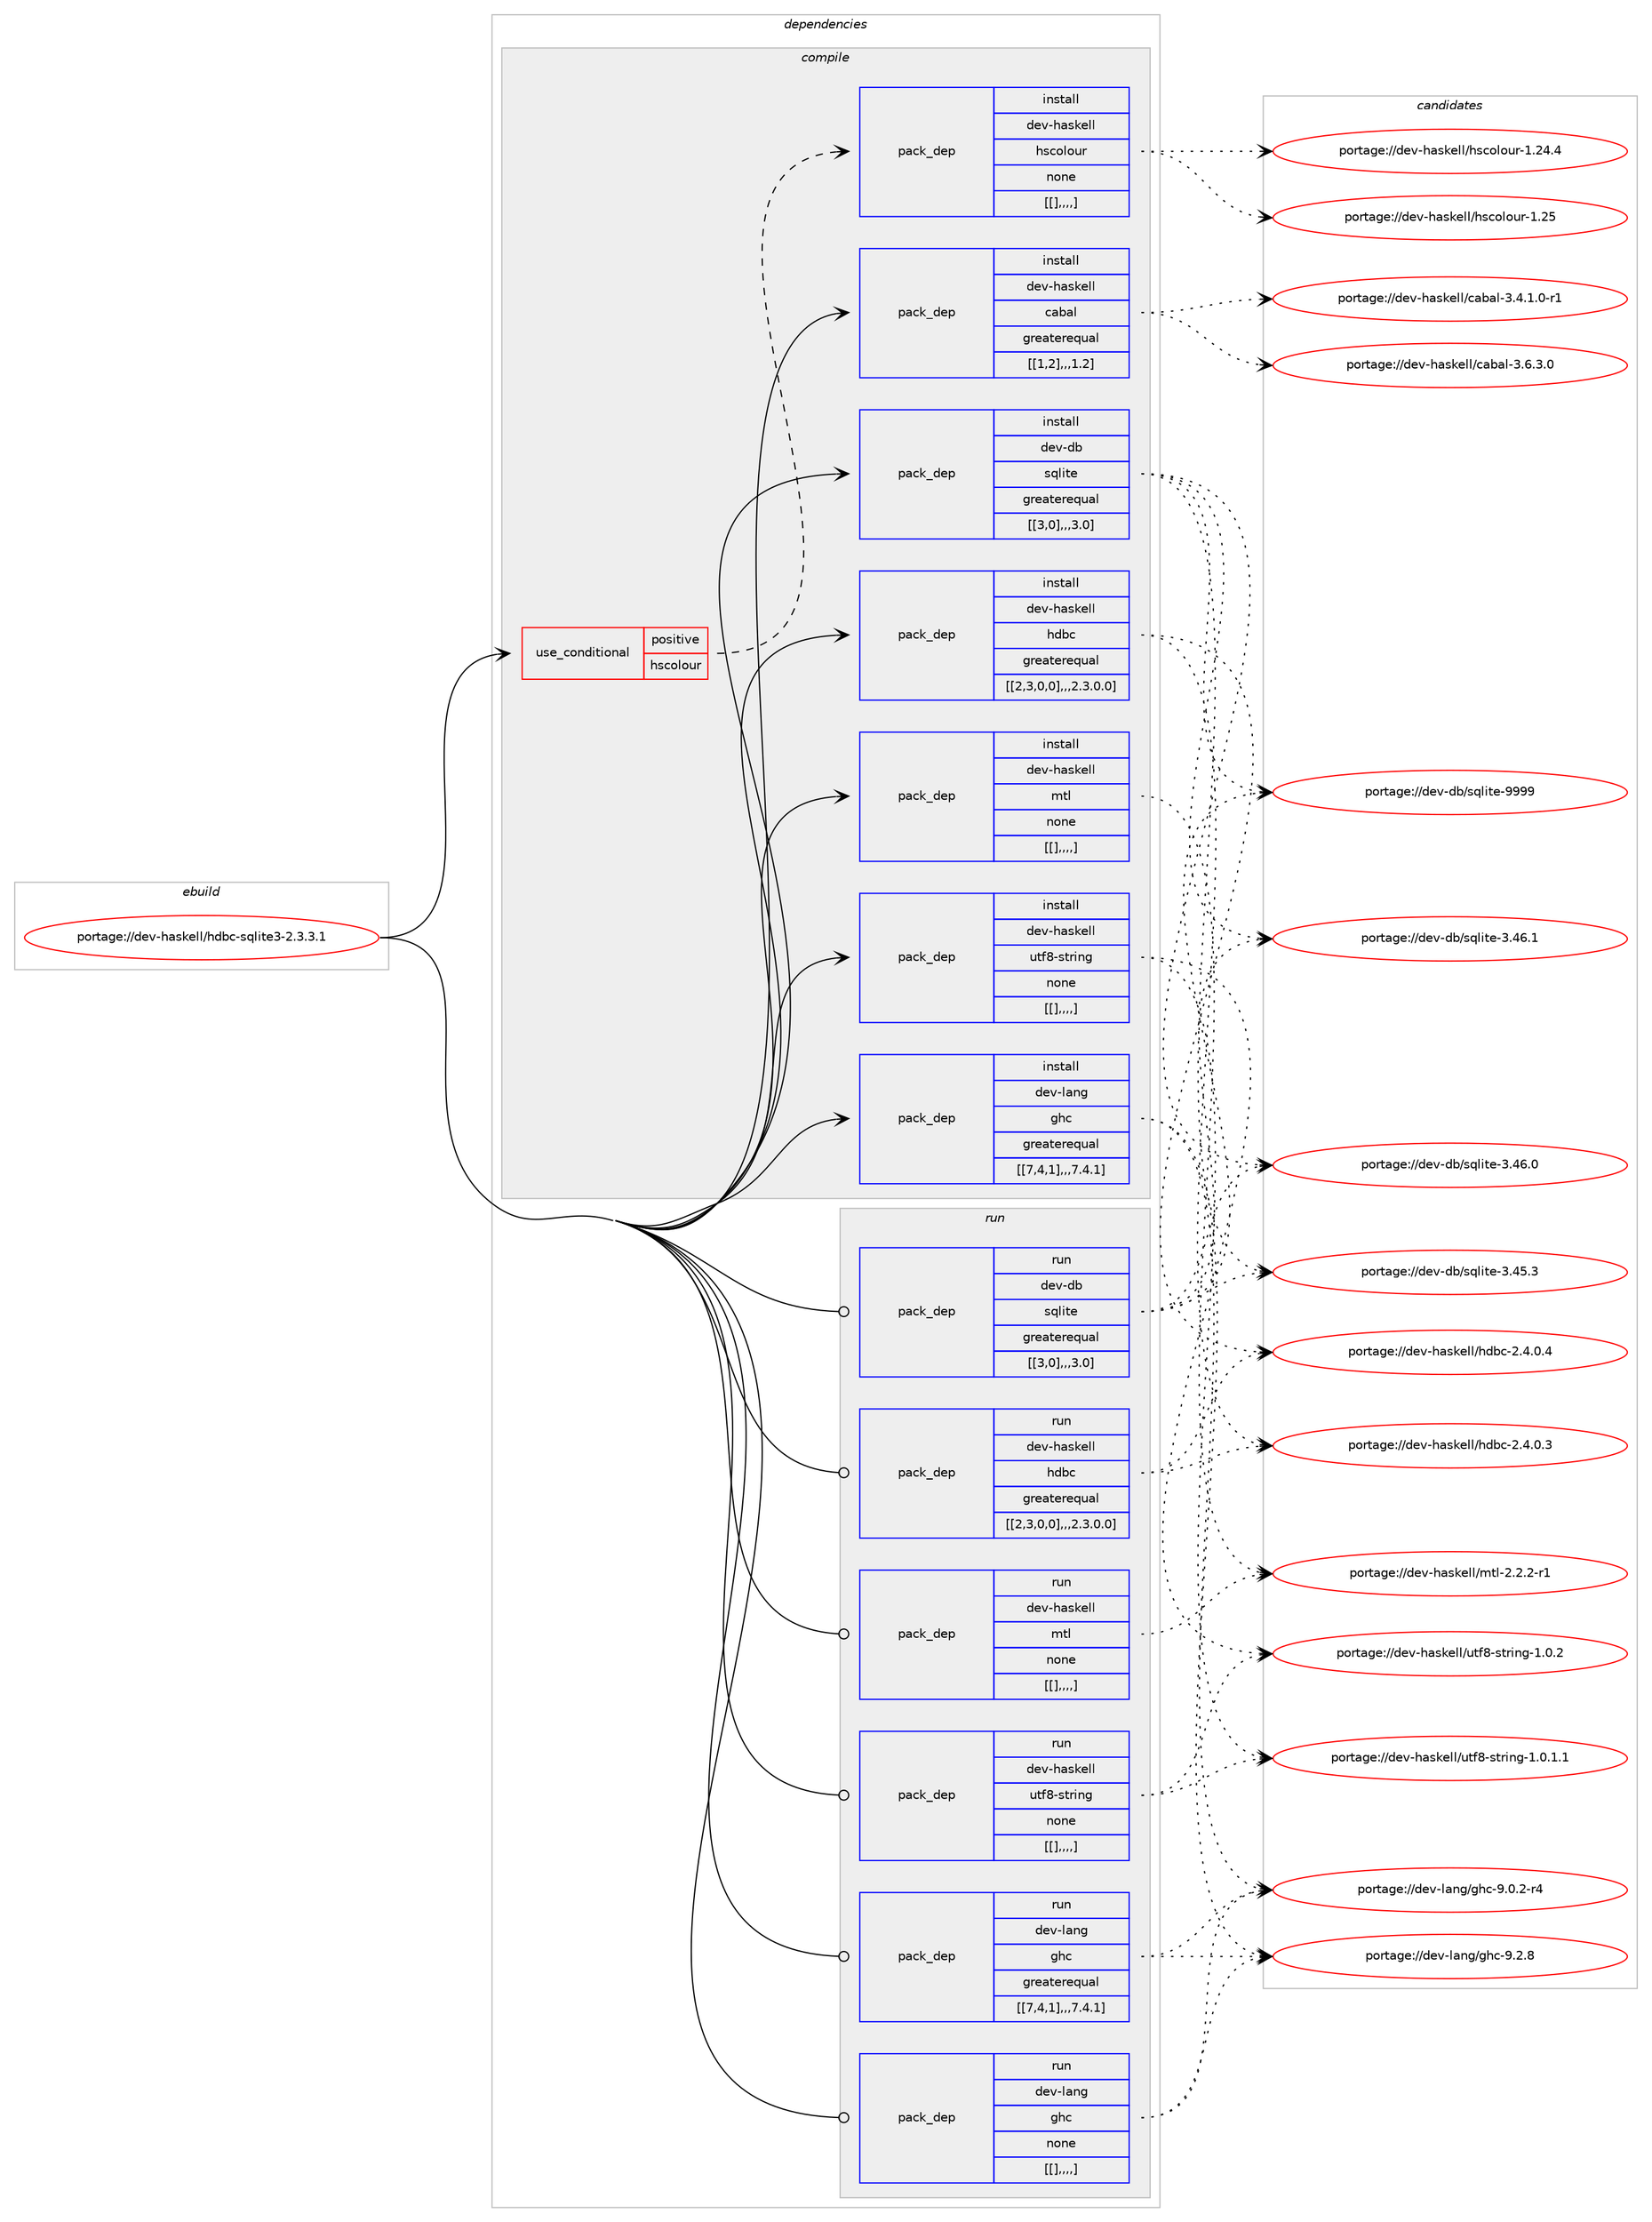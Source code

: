 digraph prolog {

# *************
# Graph options
# *************

newrank=true;
concentrate=true;
compound=true;
graph [rankdir=LR,fontname=Helvetica,fontsize=10,ranksep=1.5];#, ranksep=2.5, nodesep=0.2];
edge  [arrowhead=vee];
node  [fontname=Helvetica,fontsize=10];

# **********
# The ebuild
# **********

subgraph cluster_leftcol {
color=gray;
label=<<i>ebuild</i>>;
id [label="portage://dev-haskell/hdbc-sqlite3-2.3.3.1", color=red, width=4, href="../dev-haskell/hdbc-sqlite3-2.3.3.1.svg"];
}

# ****************
# The dependencies
# ****************

subgraph cluster_midcol {
color=gray;
label=<<i>dependencies</i>>;
subgraph cluster_compile {
fillcolor="#eeeeee";
style=filled;
label=<<i>compile</i>>;
subgraph cond20908 {
dependency81652 [label=<<TABLE BORDER="0" CELLBORDER="1" CELLSPACING="0" CELLPADDING="4"><TR><TD ROWSPAN="3" CELLPADDING="10">use_conditional</TD></TR><TR><TD>positive</TD></TR><TR><TD>hscolour</TD></TR></TABLE>>, shape=none, color=red];
subgraph pack59754 {
dependency81653 [label=<<TABLE BORDER="0" CELLBORDER="1" CELLSPACING="0" CELLPADDING="4" WIDTH="220"><TR><TD ROWSPAN="6" CELLPADDING="30">pack_dep</TD></TR><TR><TD WIDTH="110">install</TD></TR><TR><TD>dev-haskell</TD></TR><TR><TD>hscolour</TD></TR><TR><TD>none</TD></TR><TR><TD>[[],,,,]</TD></TR></TABLE>>, shape=none, color=blue];
}
dependency81652:e -> dependency81653:w [weight=20,style="dashed",arrowhead="vee"];
}
id:e -> dependency81652:w [weight=20,style="solid",arrowhead="vee"];
subgraph pack59755 {
dependency81654 [label=<<TABLE BORDER="0" CELLBORDER="1" CELLSPACING="0" CELLPADDING="4" WIDTH="220"><TR><TD ROWSPAN="6" CELLPADDING="30">pack_dep</TD></TR><TR><TD WIDTH="110">install</TD></TR><TR><TD>dev-db</TD></TR><TR><TD>sqlite</TD></TR><TR><TD>greaterequal</TD></TR><TR><TD>[[3,0],,,3.0]</TD></TR></TABLE>>, shape=none, color=blue];
}
id:e -> dependency81654:w [weight=20,style="solid",arrowhead="vee"];
subgraph pack59756 {
dependency81655 [label=<<TABLE BORDER="0" CELLBORDER="1" CELLSPACING="0" CELLPADDING="4" WIDTH="220"><TR><TD ROWSPAN="6" CELLPADDING="30">pack_dep</TD></TR><TR><TD WIDTH="110">install</TD></TR><TR><TD>dev-haskell</TD></TR><TR><TD>cabal</TD></TR><TR><TD>greaterequal</TD></TR><TR><TD>[[1,2],,,1.2]</TD></TR></TABLE>>, shape=none, color=blue];
}
id:e -> dependency81655:w [weight=20,style="solid",arrowhead="vee"];
subgraph pack59757 {
dependency81656 [label=<<TABLE BORDER="0" CELLBORDER="1" CELLSPACING="0" CELLPADDING="4" WIDTH="220"><TR><TD ROWSPAN="6" CELLPADDING="30">pack_dep</TD></TR><TR><TD WIDTH="110">install</TD></TR><TR><TD>dev-haskell</TD></TR><TR><TD>hdbc</TD></TR><TR><TD>greaterequal</TD></TR><TR><TD>[[2,3,0,0],,,2.3.0.0]</TD></TR></TABLE>>, shape=none, color=blue];
}
id:e -> dependency81656:w [weight=20,style="solid",arrowhead="vee"];
subgraph pack59758 {
dependency81657 [label=<<TABLE BORDER="0" CELLBORDER="1" CELLSPACING="0" CELLPADDING="4" WIDTH="220"><TR><TD ROWSPAN="6" CELLPADDING="30">pack_dep</TD></TR><TR><TD WIDTH="110">install</TD></TR><TR><TD>dev-haskell</TD></TR><TR><TD>mtl</TD></TR><TR><TD>none</TD></TR><TR><TD>[[],,,,]</TD></TR></TABLE>>, shape=none, color=blue];
}
id:e -> dependency81657:w [weight=20,style="solid",arrowhead="vee"];
subgraph pack59759 {
dependency81658 [label=<<TABLE BORDER="0" CELLBORDER="1" CELLSPACING="0" CELLPADDING="4" WIDTH="220"><TR><TD ROWSPAN="6" CELLPADDING="30">pack_dep</TD></TR><TR><TD WIDTH="110">install</TD></TR><TR><TD>dev-haskell</TD></TR><TR><TD>utf8-string</TD></TR><TR><TD>none</TD></TR><TR><TD>[[],,,,]</TD></TR></TABLE>>, shape=none, color=blue];
}
id:e -> dependency81658:w [weight=20,style="solid",arrowhead="vee"];
subgraph pack59760 {
dependency81659 [label=<<TABLE BORDER="0" CELLBORDER="1" CELLSPACING="0" CELLPADDING="4" WIDTH="220"><TR><TD ROWSPAN="6" CELLPADDING="30">pack_dep</TD></TR><TR><TD WIDTH="110">install</TD></TR><TR><TD>dev-lang</TD></TR><TR><TD>ghc</TD></TR><TR><TD>greaterequal</TD></TR><TR><TD>[[7,4,1],,,7.4.1]</TD></TR></TABLE>>, shape=none, color=blue];
}
id:e -> dependency81659:w [weight=20,style="solid",arrowhead="vee"];
}
subgraph cluster_compileandrun {
fillcolor="#eeeeee";
style=filled;
label=<<i>compile and run</i>>;
}
subgraph cluster_run {
fillcolor="#eeeeee";
style=filled;
label=<<i>run</i>>;
subgraph pack59761 {
dependency81660 [label=<<TABLE BORDER="0" CELLBORDER="1" CELLSPACING="0" CELLPADDING="4" WIDTH="220"><TR><TD ROWSPAN="6" CELLPADDING="30">pack_dep</TD></TR><TR><TD WIDTH="110">run</TD></TR><TR><TD>dev-db</TD></TR><TR><TD>sqlite</TD></TR><TR><TD>greaterequal</TD></TR><TR><TD>[[3,0],,,3.0]</TD></TR></TABLE>>, shape=none, color=blue];
}
id:e -> dependency81660:w [weight=20,style="solid",arrowhead="odot"];
subgraph pack59762 {
dependency81661 [label=<<TABLE BORDER="0" CELLBORDER="1" CELLSPACING="0" CELLPADDING="4" WIDTH="220"><TR><TD ROWSPAN="6" CELLPADDING="30">pack_dep</TD></TR><TR><TD WIDTH="110">run</TD></TR><TR><TD>dev-haskell</TD></TR><TR><TD>hdbc</TD></TR><TR><TD>greaterequal</TD></TR><TR><TD>[[2,3,0,0],,,2.3.0.0]</TD></TR></TABLE>>, shape=none, color=blue];
}
id:e -> dependency81661:w [weight=20,style="solid",arrowhead="odot"];
subgraph pack59763 {
dependency81662 [label=<<TABLE BORDER="0" CELLBORDER="1" CELLSPACING="0" CELLPADDING="4" WIDTH="220"><TR><TD ROWSPAN="6" CELLPADDING="30">pack_dep</TD></TR><TR><TD WIDTH="110">run</TD></TR><TR><TD>dev-haskell</TD></TR><TR><TD>mtl</TD></TR><TR><TD>none</TD></TR><TR><TD>[[],,,,]</TD></TR></TABLE>>, shape=none, color=blue];
}
id:e -> dependency81662:w [weight=20,style="solid",arrowhead="odot"];
subgraph pack59764 {
dependency81663 [label=<<TABLE BORDER="0" CELLBORDER="1" CELLSPACING="0" CELLPADDING="4" WIDTH="220"><TR><TD ROWSPAN="6" CELLPADDING="30">pack_dep</TD></TR><TR><TD WIDTH="110">run</TD></TR><TR><TD>dev-haskell</TD></TR><TR><TD>utf8-string</TD></TR><TR><TD>none</TD></TR><TR><TD>[[],,,,]</TD></TR></TABLE>>, shape=none, color=blue];
}
id:e -> dependency81663:w [weight=20,style="solid",arrowhead="odot"];
subgraph pack59765 {
dependency81664 [label=<<TABLE BORDER="0" CELLBORDER="1" CELLSPACING="0" CELLPADDING="4" WIDTH="220"><TR><TD ROWSPAN="6" CELLPADDING="30">pack_dep</TD></TR><TR><TD WIDTH="110">run</TD></TR><TR><TD>dev-lang</TD></TR><TR><TD>ghc</TD></TR><TR><TD>greaterequal</TD></TR><TR><TD>[[7,4,1],,,7.4.1]</TD></TR></TABLE>>, shape=none, color=blue];
}
id:e -> dependency81664:w [weight=20,style="solid",arrowhead="odot"];
subgraph pack59766 {
dependency81665 [label=<<TABLE BORDER="0" CELLBORDER="1" CELLSPACING="0" CELLPADDING="4" WIDTH="220"><TR><TD ROWSPAN="6" CELLPADDING="30">pack_dep</TD></TR><TR><TD WIDTH="110">run</TD></TR><TR><TD>dev-lang</TD></TR><TR><TD>ghc</TD></TR><TR><TD>none</TD></TR><TR><TD>[[],,,,]</TD></TR></TABLE>>, shape=none, color=blue];
}
id:e -> dependency81665:w [weight=20,style="solid",arrowhead="odot"];
}
}

# **************
# The candidates
# **************

subgraph cluster_choices {
rank=same;
color=gray;
label=<<i>candidates</i>>;

subgraph choice59754 {
color=black;
nodesep=1;
choice100101118451049711510710110810847104115991111081111171144549465053 [label="portage://dev-haskell/hscolour-1.25", color=red, width=4,href="../dev-haskell/hscolour-1.25.svg"];
choice1001011184510497115107101108108471041159911110811111711445494650524652 [label="portage://dev-haskell/hscolour-1.24.4", color=red, width=4,href="../dev-haskell/hscolour-1.24.4.svg"];
dependency81653:e -> choice100101118451049711510710110810847104115991111081111171144549465053:w [style=dotted,weight="100"];
dependency81653:e -> choice1001011184510497115107101108108471041159911110811111711445494650524652:w [style=dotted,weight="100"];
}
subgraph choice59755 {
color=black;
nodesep=1;
choice1001011184510098471151131081051161014557575757 [label="portage://dev-db/sqlite-9999", color=red, width=4,href="../dev-db/sqlite-9999.svg"];
choice10010111845100984711511310810511610145514652544649 [label="portage://dev-db/sqlite-3.46.1", color=red, width=4,href="../dev-db/sqlite-3.46.1.svg"];
choice10010111845100984711511310810511610145514652544648 [label="portage://dev-db/sqlite-3.46.0", color=red, width=4,href="../dev-db/sqlite-3.46.0.svg"];
choice10010111845100984711511310810511610145514652534651 [label="portage://dev-db/sqlite-3.45.3", color=red, width=4,href="../dev-db/sqlite-3.45.3.svg"];
dependency81654:e -> choice1001011184510098471151131081051161014557575757:w [style=dotted,weight="100"];
dependency81654:e -> choice10010111845100984711511310810511610145514652544649:w [style=dotted,weight="100"];
dependency81654:e -> choice10010111845100984711511310810511610145514652544648:w [style=dotted,weight="100"];
dependency81654:e -> choice10010111845100984711511310810511610145514652534651:w [style=dotted,weight="100"];
}
subgraph choice59756 {
color=black;
nodesep=1;
choice100101118451049711510710110810847999798971084551465446514648 [label="portage://dev-haskell/cabal-3.6.3.0", color=red, width=4,href="../dev-haskell/cabal-3.6.3.0.svg"];
choice1001011184510497115107101108108479997989710845514652464946484511449 [label="portage://dev-haskell/cabal-3.4.1.0-r1", color=red, width=4,href="../dev-haskell/cabal-3.4.1.0-r1.svg"];
dependency81655:e -> choice100101118451049711510710110810847999798971084551465446514648:w [style=dotted,weight="100"];
dependency81655:e -> choice1001011184510497115107101108108479997989710845514652464946484511449:w [style=dotted,weight="100"];
}
subgraph choice59757 {
color=black;
nodesep=1;
choice10010111845104971151071011081084710410098994550465246484652 [label="portage://dev-haskell/hdbc-2.4.0.4", color=red, width=4,href="../dev-haskell/hdbc-2.4.0.4.svg"];
choice10010111845104971151071011081084710410098994550465246484651 [label="portage://dev-haskell/hdbc-2.4.0.3", color=red, width=4,href="../dev-haskell/hdbc-2.4.0.3.svg"];
dependency81656:e -> choice10010111845104971151071011081084710410098994550465246484652:w [style=dotted,weight="100"];
dependency81656:e -> choice10010111845104971151071011081084710410098994550465246484651:w [style=dotted,weight="100"];
}
subgraph choice59758 {
color=black;
nodesep=1;
choice1001011184510497115107101108108471091161084550465046504511449 [label="portage://dev-haskell/mtl-2.2.2-r1", color=red, width=4,href="../dev-haskell/mtl-2.2.2-r1.svg"];
dependency81657:e -> choice1001011184510497115107101108108471091161084550465046504511449:w [style=dotted,weight="100"];
}
subgraph choice59759 {
color=black;
nodesep=1;
choice1001011184510497115107101108108471171161025645115116114105110103454946484650 [label="portage://dev-haskell/utf8-string-1.0.2", color=red, width=4,href="../dev-haskell/utf8-string-1.0.2.svg"];
choice10010111845104971151071011081084711711610256451151161141051101034549464846494649 [label="portage://dev-haskell/utf8-string-1.0.1.1", color=red, width=4,href="../dev-haskell/utf8-string-1.0.1.1.svg"];
dependency81658:e -> choice1001011184510497115107101108108471171161025645115116114105110103454946484650:w [style=dotted,weight="100"];
dependency81658:e -> choice10010111845104971151071011081084711711610256451151161141051101034549464846494649:w [style=dotted,weight="100"];
}
subgraph choice59760 {
color=black;
nodesep=1;
choice10010111845108971101034710310499455746504656 [label="portage://dev-lang/ghc-9.2.8", color=red, width=4,href="../dev-lang/ghc-9.2.8.svg"];
choice100101118451089711010347103104994557464846504511452 [label="portage://dev-lang/ghc-9.0.2-r4", color=red, width=4,href="../dev-lang/ghc-9.0.2-r4.svg"];
dependency81659:e -> choice10010111845108971101034710310499455746504656:w [style=dotted,weight="100"];
dependency81659:e -> choice100101118451089711010347103104994557464846504511452:w [style=dotted,weight="100"];
}
subgraph choice59761 {
color=black;
nodesep=1;
choice1001011184510098471151131081051161014557575757 [label="portage://dev-db/sqlite-9999", color=red, width=4,href="../dev-db/sqlite-9999.svg"];
choice10010111845100984711511310810511610145514652544649 [label="portage://dev-db/sqlite-3.46.1", color=red, width=4,href="../dev-db/sqlite-3.46.1.svg"];
choice10010111845100984711511310810511610145514652544648 [label="portage://dev-db/sqlite-3.46.0", color=red, width=4,href="../dev-db/sqlite-3.46.0.svg"];
choice10010111845100984711511310810511610145514652534651 [label="portage://dev-db/sqlite-3.45.3", color=red, width=4,href="../dev-db/sqlite-3.45.3.svg"];
dependency81660:e -> choice1001011184510098471151131081051161014557575757:w [style=dotted,weight="100"];
dependency81660:e -> choice10010111845100984711511310810511610145514652544649:w [style=dotted,weight="100"];
dependency81660:e -> choice10010111845100984711511310810511610145514652544648:w [style=dotted,weight="100"];
dependency81660:e -> choice10010111845100984711511310810511610145514652534651:w [style=dotted,weight="100"];
}
subgraph choice59762 {
color=black;
nodesep=1;
choice10010111845104971151071011081084710410098994550465246484652 [label="portage://dev-haskell/hdbc-2.4.0.4", color=red, width=4,href="../dev-haskell/hdbc-2.4.0.4.svg"];
choice10010111845104971151071011081084710410098994550465246484651 [label="portage://dev-haskell/hdbc-2.4.0.3", color=red, width=4,href="../dev-haskell/hdbc-2.4.0.3.svg"];
dependency81661:e -> choice10010111845104971151071011081084710410098994550465246484652:w [style=dotted,weight="100"];
dependency81661:e -> choice10010111845104971151071011081084710410098994550465246484651:w [style=dotted,weight="100"];
}
subgraph choice59763 {
color=black;
nodesep=1;
choice1001011184510497115107101108108471091161084550465046504511449 [label="portage://dev-haskell/mtl-2.2.2-r1", color=red, width=4,href="../dev-haskell/mtl-2.2.2-r1.svg"];
dependency81662:e -> choice1001011184510497115107101108108471091161084550465046504511449:w [style=dotted,weight="100"];
}
subgraph choice59764 {
color=black;
nodesep=1;
choice1001011184510497115107101108108471171161025645115116114105110103454946484650 [label="portage://dev-haskell/utf8-string-1.0.2", color=red, width=4,href="../dev-haskell/utf8-string-1.0.2.svg"];
choice10010111845104971151071011081084711711610256451151161141051101034549464846494649 [label="portage://dev-haskell/utf8-string-1.0.1.1", color=red, width=4,href="../dev-haskell/utf8-string-1.0.1.1.svg"];
dependency81663:e -> choice1001011184510497115107101108108471171161025645115116114105110103454946484650:w [style=dotted,weight="100"];
dependency81663:e -> choice10010111845104971151071011081084711711610256451151161141051101034549464846494649:w [style=dotted,weight="100"];
}
subgraph choice59765 {
color=black;
nodesep=1;
choice10010111845108971101034710310499455746504656 [label="portage://dev-lang/ghc-9.2.8", color=red, width=4,href="../dev-lang/ghc-9.2.8.svg"];
choice100101118451089711010347103104994557464846504511452 [label="portage://dev-lang/ghc-9.0.2-r4", color=red, width=4,href="../dev-lang/ghc-9.0.2-r4.svg"];
dependency81664:e -> choice10010111845108971101034710310499455746504656:w [style=dotted,weight="100"];
dependency81664:e -> choice100101118451089711010347103104994557464846504511452:w [style=dotted,weight="100"];
}
subgraph choice59766 {
color=black;
nodesep=1;
choice10010111845108971101034710310499455746504656 [label="portage://dev-lang/ghc-9.2.8", color=red, width=4,href="../dev-lang/ghc-9.2.8.svg"];
choice100101118451089711010347103104994557464846504511452 [label="portage://dev-lang/ghc-9.0.2-r4", color=red, width=4,href="../dev-lang/ghc-9.0.2-r4.svg"];
dependency81665:e -> choice10010111845108971101034710310499455746504656:w [style=dotted,weight="100"];
dependency81665:e -> choice100101118451089711010347103104994557464846504511452:w [style=dotted,weight="100"];
}
}

}
